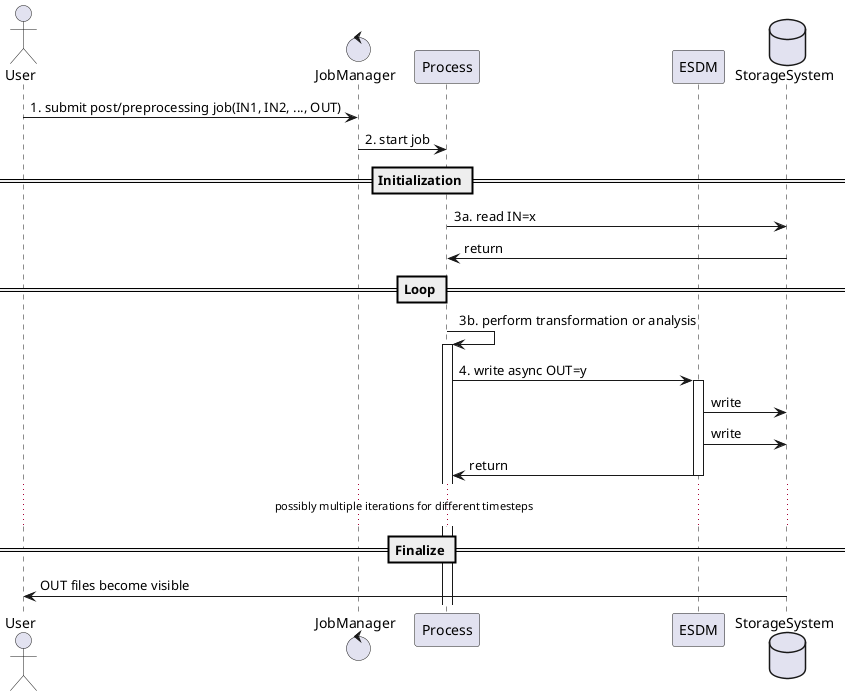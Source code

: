 @startuml
actor User
control JobManager
participant Process
participant ESDM
database StorageSystem


User -> JobManager: 1. submit post/preprocessing job(IN1, IN2, ..., OUT)
JobManager -> Process: 2. start job

== Initialization ==

Process -> StorageSystem: 3a. read IN=x
StorageSystem -> Process: return

== Loop ==

Process -> Process: 3b. perform transformation or analysis
activate Process

Process -> ESDM: 4. write async OUT=y
activate ESDM
ESDM -> StorageSystem: write
ESDM -> StorageSystem: write
ESDM -> Process: return

deactivate ESDM



...possibly multiple iterations for different timesteps ...

== Finalize ==

StorageSystem -> User: OUT files become visible


@enduml
